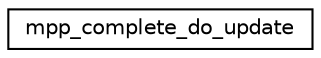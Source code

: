 digraph "Graphical Class Hierarchy"
{
 // INTERACTIVE_SVG=YES
 // LATEX_PDF_SIZE
  edge [fontname="Helvetica",fontsize="10",labelfontname="Helvetica",labelfontsize="10"];
  node [fontname="Helvetica",fontsize="10",shape=record];
  rankdir="LR";
  Node0 [label="mpp_complete_do_update",height=0.2,width=0.4,color="black", fillcolor="white", style="filled",URL="$interfacempp__domains__mod_1_1mpp__complete__do__update.html",tooltip="Private interface used for non blocking updates."];
}
